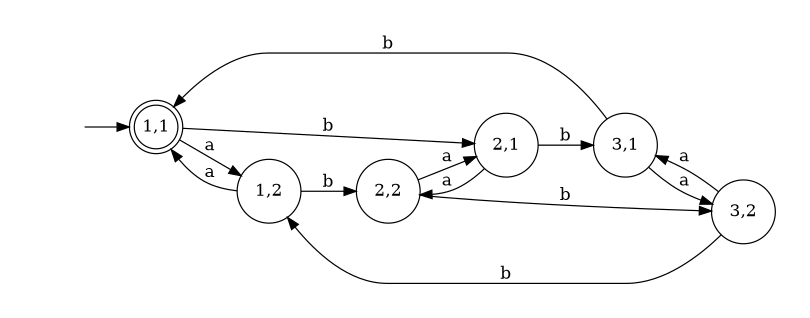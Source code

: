 digraph {
	rankdir=LR;
	margin=0.2;
	size=5;
	node [margin=0.1 shape=circle];
	"1,1"[margin=0 shape=doublecircle];
	" "[color=white width=0];
	" " -> "1,1";
	"1,1" ->  "1,2"  [label="a"];
	"1,1" ->  "2,1"  [label="b"];
	"1,2" ->  "1,1"  [label="a"];
	"1,2" ->  "2,2"  [label="b"];
	"2,1" ->  "2,2"  [label="a"];
	"2,1" ->  "3,1"  [label="b"];
	"2,2" ->  "2,1"  [label="a"];
	"2,2" ->  "3,2"  [label="b"];
	"3,1" ->  "3,2"  [label="a"];
	"3,1" ->  "1,1"  [label="b"];
	"3,2" ->  "3,1"  [label="a"];
	"3,2" ->  "1,2"  [label="b"];
}